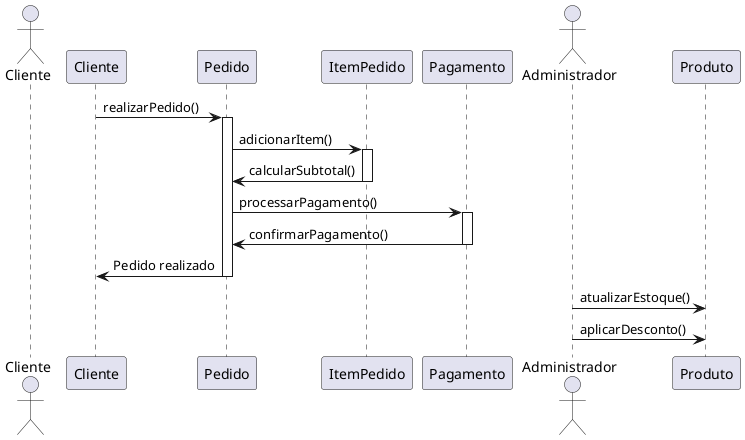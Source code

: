 @startuml SequenceDiagram

actor Cliente
participant "Cliente" as C
participant "Pedido" as P
participant "ItemPedido" as IP
participant "Pagamento" as Pg

C -> P: realizarPedido()
activate P
P -> IP: adicionarItem()
activate IP
IP -> P: calcularSubtotal()
deactivate IP
P -> Pg: processarPagamento()
activate Pg
Pg -> P: confirmarPagamento()
deactivate Pg
P -> C: Pedido realizado
deactivate P

actor Administrador

Administrador -> Produto : atualizarEstoque()
Administrador -> Produto : aplicarDesconto()

@enduml
